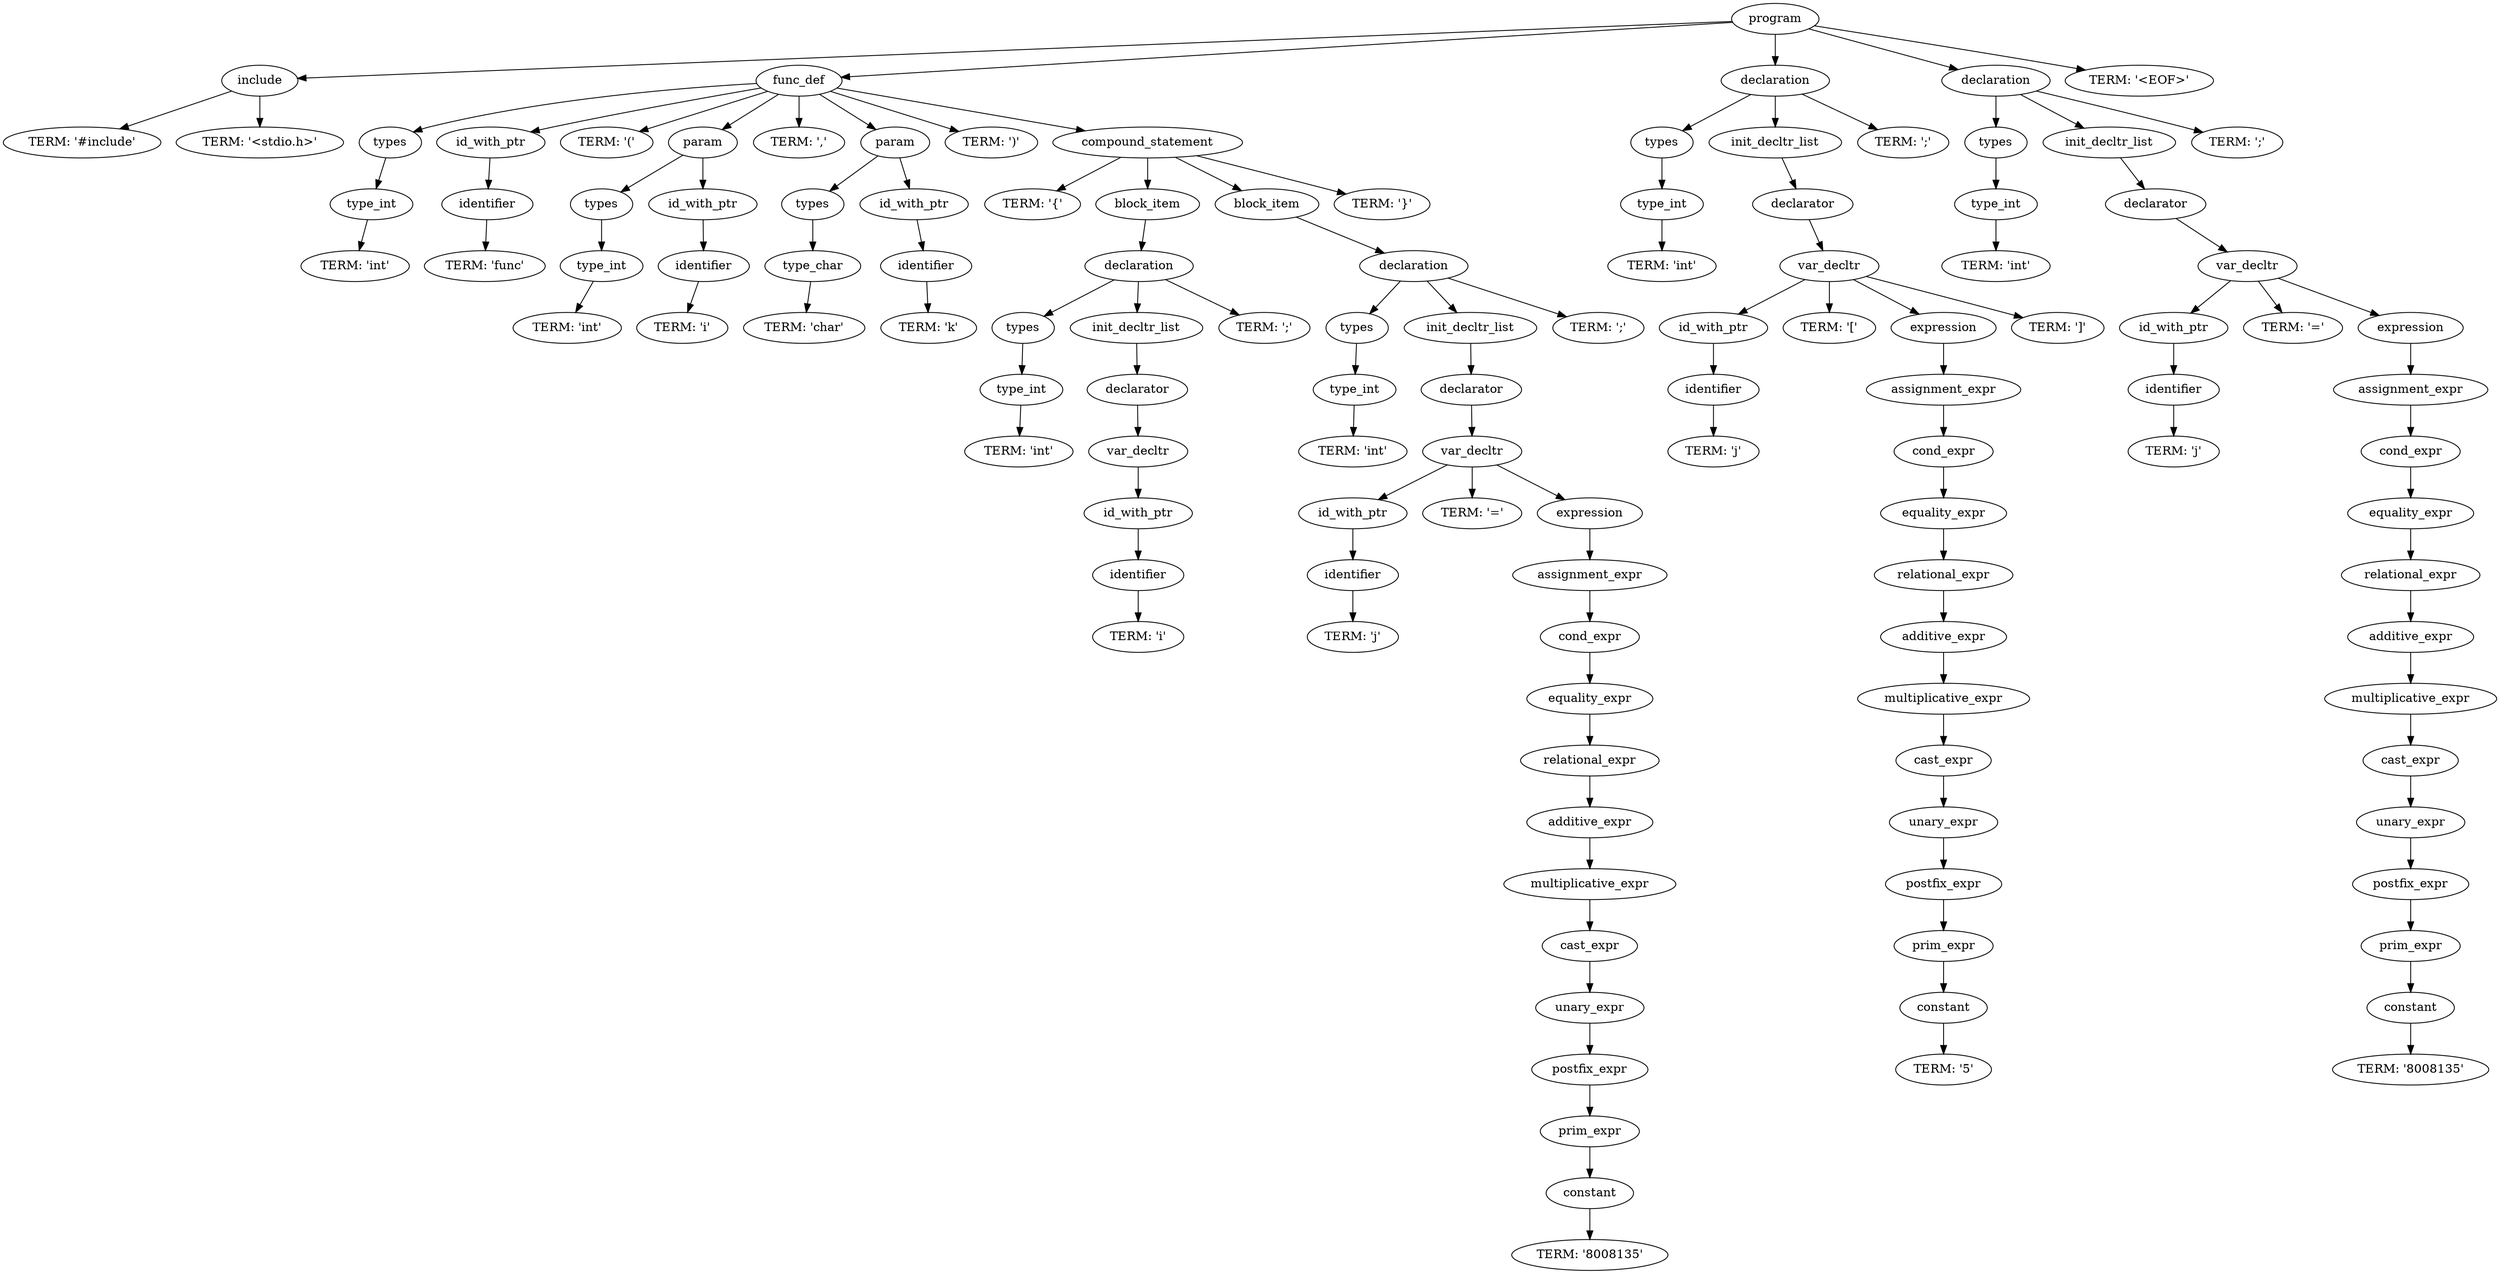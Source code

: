 digraph G {
	0 [label="program"];
	0 -> 1;
	1 [label="include"];
	1 -> 2;
	2 [label="TERM: '#include'"];
	1 -> 3;
	3 [label="TERM: '<stdio.h>'"];
	0 -> 4;
	4 [label="func_def"];
	4 -> 5;
	5 [label="types"];
	5 -> 6;
	6 [label="type_int"];
	6 -> 7;
	7 [label="TERM: 'int'"];
	4 -> 8;
	8 [label="id_with_ptr"];
	8 -> 9;
	9 [label="identifier"];
	9 -> 10;
	10 [label="TERM: 'func'"];
	4 -> 11;
	11 [label="TERM: '('"];
	4 -> 12;
	12 [label="param"];
	12 -> 13;
	13 [label="types"];
	13 -> 14;
	14 [label="type_int"];
	14 -> 15;
	15 [label="TERM: 'int'"];
	12 -> 16;
	16 [label="id_with_ptr"];
	16 -> 17;
	17 [label="identifier"];
	17 -> 18;
	18 [label="TERM: 'i'"];
	4 -> 19;
	19 [label="TERM: ','"];
	4 -> 20;
	20 [label="param"];
	20 -> 21;
	21 [label="types"];
	21 -> 22;
	22 [label="type_char"];
	22 -> 23;
	23 [label="TERM: 'char'"];
	20 -> 24;
	24 [label="id_with_ptr"];
	24 -> 25;
	25 [label="identifier"];
	25 -> 26;
	26 [label="TERM: 'k'"];
	4 -> 27;
	27 [label="TERM: ')'"];
	4 -> 28;
	28 [label="compound_statement"];
	28 -> 29;
	29 [label="TERM: '{'"];
	28 -> 30;
	30 [label="block_item"];
	30 -> 31;
	31 [label="declaration"];
	31 -> 32;
	32 [label="types"];
	32 -> 33;
	33 [label="type_int"];
	33 -> 34;
	34 [label="TERM: 'int'"];
	31 -> 35;
	35 [label="init_decltr_list"];
	35 -> 36;
	36 [label="declarator"];
	36 -> 37;
	37 [label="var_decltr"];
	37 -> 38;
	38 [label="id_with_ptr"];
	38 -> 39;
	39 [label="identifier"];
	39 -> 40;
	40 [label="TERM: 'i'"];
	31 -> 41;
	41 [label="TERM: ';'"];
	28 -> 42;
	42 [label="block_item"];
	42 -> 43;
	43 [label="declaration"];
	43 -> 44;
	44 [label="types"];
	44 -> 45;
	45 [label="type_int"];
	45 -> 46;
	46 [label="TERM: 'int'"];
	43 -> 47;
	47 [label="init_decltr_list"];
	47 -> 48;
	48 [label="declarator"];
	48 -> 49;
	49 [label="var_decltr"];
	49 -> 50;
	50 [label="id_with_ptr"];
	50 -> 51;
	51 [label="identifier"];
	51 -> 52;
	52 [label="TERM: 'j'"];
	49 -> 53;
	53 [label="TERM: '='"];
	49 -> 54;
	54 [label="expression"];
	54 -> 55;
	55 [label="assignment_expr"];
	55 -> 56;
	56 [label="cond_expr"];
	56 -> 57;
	57 [label="equality_expr"];
	57 -> 58;
	58 [label="relational_expr"];
	58 -> 59;
	59 [label="additive_expr"];
	59 -> 60;
	60 [label="multiplicative_expr"];
	60 -> 61;
	61 [label="cast_expr"];
	61 -> 62;
	62 [label="unary_expr"];
	62 -> 63;
	63 [label="postfix_expr"];
	63 -> 64;
	64 [label="prim_expr"];
	64 -> 65;
	65 [label="constant"];
	65 -> 66;
	66 [label="TERM: '8008135'"];
	43 -> 67;
	67 [label="TERM: ';'"];
	28 -> 68;
	68 [label="TERM: '}'"];
	0 -> 69;
	69 [label="declaration"];
	69 -> 70;
	70 [label="types"];
	70 -> 71;
	71 [label="type_int"];
	71 -> 72;
	72 [label="TERM: 'int'"];
	69 -> 73;
	73 [label="init_decltr_list"];
	73 -> 74;
	74 [label="declarator"];
	74 -> 75;
	75 [label="var_decltr"];
	75 -> 76;
	76 [label="id_with_ptr"];
	76 -> 77;
	77 [label="identifier"];
	77 -> 78;
	78 [label="TERM: 'j'"];
	75 -> 79;
	79 [label="TERM: '['"];
	75 -> 80;
	80 [label="expression"];
	80 -> 81;
	81 [label="assignment_expr"];
	81 -> 82;
	82 [label="cond_expr"];
	82 -> 83;
	83 [label="equality_expr"];
	83 -> 84;
	84 [label="relational_expr"];
	84 -> 85;
	85 [label="additive_expr"];
	85 -> 86;
	86 [label="multiplicative_expr"];
	86 -> 87;
	87 [label="cast_expr"];
	87 -> 88;
	88 [label="unary_expr"];
	88 -> 89;
	89 [label="postfix_expr"];
	89 -> 90;
	90 [label="prim_expr"];
	90 -> 91;
	91 [label="constant"];
	91 -> 92;
	92 [label="TERM: '5'"];
	75 -> 93;
	93 [label="TERM: ']'"];
	69 -> 94;
	94 [label="TERM: ';'"];
	0 -> 95;
	95 [label="declaration"];
	95 -> 96;
	96 [label="types"];
	96 -> 97;
	97 [label="type_int"];
	97 -> 98;
	98 [label="TERM: 'int'"];
	95 -> 99;
	99 [label="init_decltr_list"];
	99 -> 100;
	100 [label="declarator"];
	100 -> 101;
	101 [label="var_decltr"];
	101 -> 102;
	102 [label="id_with_ptr"];
	102 -> 103;
	103 [label="identifier"];
	103 -> 104;
	104 [label="TERM: 'j'"];
	101 -> 105;
	105 [label="TERM: '='"];
	101 -> 106;
	106 [label="expression"];
	106 -> 107;
	107 [label="assignment_expr"];
	107 -> 108;
	108 [label="cond_expr"];
	108 -> 109;
	109 [label="equality_expr"];
	109 -> 110;
	110 [label="relational_expr"];
	110 -> 111;
	111 [label="additive_expr"];
	111 -> 112;
	112 [label="multiplicative_expr"];
	112 -> 113;
	113 [label="cast_expr"];
	113 -> 114;
	114 [label="unary_expr"];
	114 -> 115;
	115 [label="postfix_expr"];
	115 -> 116;
	116 [label="prim_expr"];
	116 -> 117;
	117 [label="constant"];
	117 -> 118;
	118 [label="TERM: '8008135'"];
	95 -> 119;
	119 [label="TERM: ';'"];
	0 -> 120;
	120 [label="TERM: '<EOF>'"];
}
